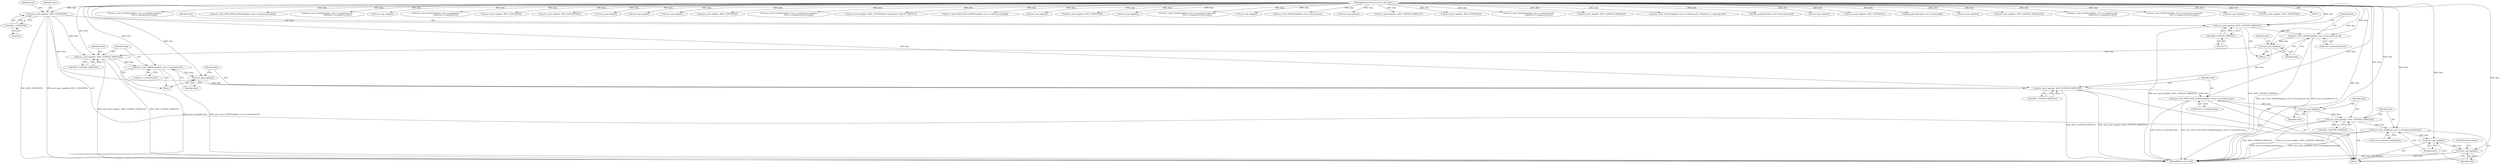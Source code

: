digraph "1_samba_530d50a1abdcdf4d1775652d4c456c1274d83d8d_1@API" {
"1000551" [label="(Call,asn1_write_LDAPString(data, tree->u.extended.rule_id))"];
"1000547" [label="(Call,asn1_push_tag(data, ASN1_CONTEXT_SIMPLE(1)))"];
"1000534" [label="(Call,asn1_push_tag(data, ASN1_CONTEXT(9)))"];
"1000108" [label="(MethodParameterIn,struct asn1_data *data)"];
"1000536" [label="(Call,ASN1_CONTEXT(9))"];
"1000549" [label="(Call,ASN1_CONTEXT_SIMPLE(1))"];
"1000560" [label="(Call,asn1_pop_tag(data))"];
"1000571" [label="(Call,asn1_push_tag(data, ASN1_CONTEXT_SIMPLE(2)))"];
"1000575" [label="(Call,asn1_write_LDAPString(data, tree->u.extended.attr))"];
"1000584" [label="(Call,asn1_pop_tag(data))"];
"1000586" [label="(Call,asn1_push_tag(data, ASN1_CONTEXT_SIMPLE(3)))"];
"1000590" [label="(Call,asn1_write_DATA_BLOB_LDAPString(data, &tree->u.extended.value))"];
"1000600" [label="(Call,asn1_pop_tag(data))"];
"1000602" [label="(Call,asn1_push_tag(data, ASN1_CONTEXT_SIMPLE(4)))"];
"1000606" [label="(Call,asn1_write_uint8(data, tree->u.extended.dnAttributes))"];
"1000615" [label="(Call,asn1_pop_tag(data))"];
"1000617" [label="(Call,asn1_pop_tag(data))"];
"1000560" [label="(Call,asn1_pop_tag(data))"];
"1000209" [label="(Call,asn1_write_OctetString(data, tree->u.equality.value.data,\n                                     tree->u.equality.value.length))"];
"1000116" [label="(Block,)"];
"1000294" [label="(Call,asn1_write_DATA_BLOB_LDAPString(data, tree->u.substring.chunks[i]))"];
"1000493" [label="(Call,asn1_write_OctetString(data, tree->u.comparison.attr,\n                                     strlen(tree->u.comparison.attr)))"];
"1000570" [label="(Block,)"];
"1000576" [label="(Identifier,data)"];
"1000464" [label="(Call,asn1_pop_tag(data))"];
"1000601" [label="(Identifier,data)"];
"1000192" [label="(Call,asn1_write_OctetString(data, tree->u.equality.attr,\n                                     strlen(tree->u.equality.attr)))"];
"1000378" [label="(Call,asn1_push_tag(data, ASN1_CONTEXT(5)))"];
"1000254" [label="(Call,asn1_push_tag(data, ASN1_SEQUENCE(0)))"];
"1000575" [label="(Call,asn1_write_LDAPString(data, tree->u.extended.attr))"];
"1000535" [label="(Identifier,data)"];
"1000372" [label="(Call,asn1_pop_tag(data))"];
"1000585" [label="(Identifier,data)"];
"1000592" [label="(Call,&tree->u.extended.value)"];
"1000584" [label="(Call,asn1_pop_tag(data))"];
"1000618" [label="(Identifier,data)"];
"1000573" [label="(Call,ASN1_CONTEXT_SIMPLE(2))"];
"1000600" [label="(Call,asn1_pop_tag(data))"];
"1000542" [label="(Identifier,tree)"];
"1000184" [label="(Call,asn1_pop_tag(data))"];
"1000608" [label="(Call,tree->u.extended.dnAttributes)"];
"1000536" [label="(Call,ASN1_CONTEXT(9))"];
"1000368" [label="(Call,asn1_pop_tag(data))"];
"1000166" [label="(Call,asn1_push_tag(data, ASN1_CONTEXT(2)))"];
"1000399" [label="(Call,asn1_write_OctetString(data, tree->u.comparison.value.data,\n                                     tree->u.comparison.value.length))"];
"1000552" [label="(Identifier,data)"];
"1000119" [label="(Call,asn1_push_tag(data, ASN1_CONTEXT(tree->operation==LDB_OP_AND?0:1)))"];
"1000591" [label="(Identifier,data)"];
"1000534" [label="(Call,asn1_push_tag(data, ASN1_CONTEXT(9)))"];
"1000357" [label="(Call,asn1_write_DATA_BLOB_LDAPString(data, tree->u.substring.chunks[i]))"];
"1000537" [label="(Literal,9)"];
"1000162" [label="(Call,asn1_pop_tag(data))"];
"1000604" [label="(Call,ASN1_CONTEXT_SIMPLE(4))"];
"1000489" [label="(Call,asn1_push_tag(data, ASN1_CONTEXT(8)))"];
"1000606" [label="(Call,asn1_write_uint8(data, tree->u.extended.dnAttributes))"];
"1000547" [label="(Call,asn1_push_tag(data, ASN1_CONTEXT_SIMPLE(1)))"];
"1000108" [label="(MethodParameterIn,struct asn1_data *data)"];
"1000419" [label="(Call,asn1_pop_tag(data))"];
"1000510" [label="(Call,asn1_write_OctetString(data, tree->u.comparison.value.data,\n                                     tree->u.comparison.value.length))"];
"1000615" [label="(Call,asn1_pop_tag(data))"];
"1000229" [label="(Call,asn1_pop_tag(data))"];
"1000550" [label="(Literal,1)"];
"1000588" [label="(Call,ASN1_CONTEXT_SIMPLE(3))"];
"1000472" [label="(Call,asn1_write_LDAPString(data, tree->u.present.attr))"];
"1000374" [label="(Call,asn1_pop_tag(data))"];
"1000571" [label="(Call,asn1_push_tag(data, ASN1_CONTEXT_SIMPLE(2)))"];
"1000468" [label="(Call,asn1_push_tag(data, ASN1_CONTEXT_SIMPLE(7)))"];
"1000566" [label="(Identifier,tree)"];
"1000577" [label="(Call,tree->u.extended.attr)"];
"1000587" [label="(Identifier,data)"];
"1000548" [label="(Identifier,data)"];
"1000233" [label="(Call,asn1_push_tag(data, ASN1_CONTEXT(4)))"];
"1000382" [label="(Call,asn1_write_OctetString(data, tree->u.comparison.attr,\n                                     strlen(tree->u.comparison.attr)))"];
"1000590" [label="(Call,asn1_write_DATA_BLOB_LDAPString(data, &tree->u.extended.value))"];
"1000546" [label="(Block,)"];
"1000290" [label="(Call,asn1_push_tag(data, ASN1_CONTEXT_SIMPLE(0)))"];
"1000619" [label="(ControlStructure,break;)"];
"1000616" [label="(Identifier,data)"];
"1000553" [label="(Call,tree->u.extended.rule_id)"];
"1000237" [label="(Call,asn1_write_OctetString(data, tree->u.substring.attr, strlen(tree->u.substring.attr)))"];
"1000148" [label="(Call,ldap_push_filter(data, tree->u.list.elements[i]))"];
"1000551" [label="(Call,asn1_write_LDAPString(data, tree->u.extended.rule_id))"];
"1000607" [label="(Identifier,data)"];
"1000530" [label="(Call,asn1_pop_tag(data))"];
"1000617" [label="(Call,asn1_pop_tag(data))"];
"1000561" [label="(Identifier,data)"];
"1000572" [label="(Identifier,data)"];
"1000188" [label="(Call,asn1_push_tag(data, ASN1_CONTEXT(3)))"];
"1000549" [label="(Call,ASN1_CONTEXT_SIMPLE(1))"];
"1000172" [label="(Call,ldap_push_filter(data, tree->u.isnot.child))"];
"1000305" [label="(Call,asn1_pop_tag(data))"];
"1000353" [label="(Call,asn1_push_tag(data, ASN1_CONTEXT_SIMPLE(ctx)))"];
"1000586" [label="(Call,asn1_push_tag(data, ASN1_CONTEXT_SIMPLE(3)))"];
"1000427" [label="(Call,asn1_write_OctetString(data, tree->u.comparison.attr,\n                                     strlen(tree->u.comparison.attr)))"];
"1000444" [label="(Call,asn1_write_OctetString(data, tree->u.comparison.value.data,\n                                     tree->u.comparison.value.length))"];
"1000628" [label="(MethodReturn,static bool)"];
"1000481" [label="(Call,asn1_pop_tag(data))"];
"1000602" [label="(Call,asn1_push_tag(data, ASN1_CONTEXT_SIMPLE(4)))"];
"1000423" [label="(Call,asn1_push_tag(data, ASN1_CONTEXT(6)))"];
"1000603" [label="(Identifier,data)"];
"1000551" -> "1000546"  [label="AST: "];
"1000551" -> "1000553"  [label="CFG: "];
"1000552" -> "1000551"  [label="AST: "];
"1000553" -> "1000551"  [label="AST: "];
"1000561" -> "1000551"  [label="CFG: "];
"1000551" -> "1000628"  [label="DDG: tree->u.extended.rule_id"];
"1000551" -> "1000628"  [label="DDG: asn1_write_LDAPString(data, tree->u.extended.rule_id)"];
"1000547" -> "1000551"  [label="DDG: data"];
"1000108" -> "1000551"  [label="DDG: data"];
"1000551" -> "1000560"  [label="DDG: data"];
"1000547" -> "1000546"  [label="AST: "];
"1000547" -> "1000549"  [label="CFG: "];
"1000548" -> "1000547"  [label="AST: "];
"1000549" -> "1000547"  [label="AST: "];
"1000552" -> "1000547"  [label="CFG: "];
"1000547" -> "1000628"  [label="DDG: asn1_push_tag(data, ASN1_CONTEXT_SIMPLE(1))"];
"1000547" -> "1000628"  [label="DDG: ASN1_CONTEXT_SIMPLE(1)"];
"1000534" -> "1000547"  [label="DDG: data"];
"1000108" -> "1000547"  [label="DDG: data"];
"1000549" -> "1000547"  [label="DDG: 1"];
"1000534" -> "1000116"  [label="AST: "];
"1000534" -> "1000536"  [label="CFG: "];
"1000535" -> "1000534"  [label="AST: "];
"1000536" -> "1000534"  [label="AST: "];
"1000542" -> "1000534"  [label="CFG: "];
"1000534" -> "1000628"  [label="DDG: asn1_push_tag(data, ASN1_CONTEXT(9))"];
"1000534" -> "1000628"  [label="DDG: ASN1_CONTEXT(9)"];
"1000108" -> "1000534"  [label="DDG: data"];
"1000536" -> "1000534"  [label="DDG: 9"];
"1000534" -> "1000571"  [label="DDG: data"];
"1000534" -> "1000586"  [label="DDG: data"];
"1000108" -> "1000107"  [label="AST: "];
"1000108" -> "1000628"  [label="DDG: data"];
"1000108" -> "1000119"  [label="DDG: data"];
"1000108" -> "1000148"  [label="DDG: data"];
"1000108" -> "1000162"  [label="DDG: data"];
"1000108" -> "1000166"  [label="DDG: data"];
"1000108" -> "1000172"  [label="DDG: data"];
"1000108" -> "1000184"  [label="DDG: data"];
"1000108" -> "1000188"  [label="DDG: data"];
"1000108" -> "1000192"  [label="DDG: data"];
"1000108" -> "1000209"  [label="DDG: data"];
"1000108" -> "1000229"  [label="DDG: data"];
"1000108" -> "1000233"  [label="DDG: data"];
"1000108" -> "1000237"  [label="DDG: data"];
"1000108" -> "1000254"  [label="DDG: data"];
"1000108" -> "1000290"  [label="DDG: data"];
"1000108" -> "1000294"  [label="DDG: data"];
"1000108" -> "1000305"  [label="DDG: data"];
"1000108" -> "1000353"  [label="DDG: data"];
"1000108" -> "1000357"  [label="DDG: data"];
"1000108" -> "1000368"  [label="DDG: data"];
"1000108" -> "1000372"  [label="DDG: data"];
"1000108" -> "1000374"  [label="DDG: data"];
"1000108" -> "1000378"  [label="DDG: data"];
"1000108" -> "1000382"  [label="DDG: data"];
"1000108" -> "1000399"  [label="DDG: data"];
"1000108" -> "1000419"  [label="DDG: data"];
"1000108" -> "1000423"  [label="DDG: data"];
"1000108" -> "1000427"  [label="DDG: data"];
"1000108" -> "1000444"  [label="DDG: data"];
"1000108" -> "1000464"  [label="DDG: data"];
"1000108" -> "1000468"  [label="DDG: data"];
"1000108" -> "1000472"  [label="DDG: data"];
"1000108" -> "1000481"  [label="DDG: data"];
"1000108" -> "1000489"  [label="DDG: data"];
"1000108" -> "1000493"  [label="DDG: data"];
"1000108" -> "1000510"  [label="DDG: data"];
"1000108" -> "1000530"  [label="DDG: data"];
"1000108" -> "1000560"  [label="DDG: data"];
"1000108" -> "1000571"  [label="DDG: data"];
"1000108" -> "1000575"  [label="DDG: data"];
"1000108" -> "1000584"  [label="DDG: data"];
"1000108" -> "1000586"  [label="DDG: data"];
"1000108" -> "1000590"  [label="DDG: data"];
"1000108" -> "1000600"  [label="DDG: data"];
"1000108" -> "1000602"  [label="DDG: data"];
"1000108" -> "1000606"  [label="DDG: data"];
"1000108" -> "1000615"  [label="DDG: data"];
"1000108" -> "1000617"  [label="DDG: data"];
"1000536" -> "1000537"  [label="CFG: "];
"1000537" -> "1000536"  [label="AST: "];
"1000549" -> "1000550"  [label="CFG: "];
"1000550" -> "1000549"  [label="AST: "];
"1000560" -> "1000546"  [label="AST: "];
"1000560" -> "1000561"  [label="CFG: "];
"1000561" -> "1000560"  [label="AST: "];
"1000566" -> "1000560"  [label="CFG: "];
"1000560" -> "1000571"  [label="DDG: data"];
"1000560" -> "1000586"  [label="DDG: data"];
"1000571" -> "1000570"  [label="AST: "];
"1000571" -> "1000573"  [label="CFG: "];
"1000572" -> "1000571"  [label="AST: "];
"1000573" -> "1000571"  [label="AST: "];
"1000576" -> "1000571"  [label="CFG: "];
"1000571" -> "1000628"  [label="DDG: asn1_push_tag(data, ASN1_CONTEXT_SIMPLE(2))"];
"1000571" -> "1000628"  [label="DDG: ASN1_CONTEXT_SIMPLE(2)"];
"1000573" -> "1000571"  [label="DDG: 2"];
"1000571" -> "1000575"  [label="DDG: data"];
"1000575" -> "1000570"  [label="AST: "];
"1000575" -> "1000577"  [label="CFG: "];
"1000576" -> "1000575"  [label="AST: "];
"1000577" -> "1000575"  [label="AST: "];
"1000585" -> "1000575"  [label="CFG: "];
"1000575" -> "1000628"  [label="DDG: asn1_write_LDAPString(data, tree->u.extended.attr)"];
"1000575" -> "1000628"  [label="DDG: tree->u.extended.attr"];
"1000575" -> "1000584"  [label="DDG: data"];
"1000584" -> "1000570"  [label="AST: "];
"1000584" -> "1000585"  [label="CFG: "];
"1000585" -> "1000584"  [label="AST: "];
"1000587" -> "1000584"  [label="CFG: "];
"1000584" -> "1000586"  [label="DDG: data"];
"1000586" -> "1000116"  [label="AST: "];
"1000586" -> "1000588"  [label="CFG: "];
"1000587" -> "1000586"  [label="AST: "];
"1000588" -> "1000586"  [label="AST: "];
"1000591" -> "1000586"  [label="CFG: "];
"1000586" -> "1000628"  [label="DDG: ASN1_CONTEXT_SIMPLE(3)"];
"1000586" -> "1000628"  [label="DDG: asn1_push_tag(data, ASN1_CONTEXT_SIMPLE(3))"];
"1000588" -> "1000586"  [label="DDG: 3"];
"1000586" -> "1000590"  [label="DDG: data"];
"1000590" -> "1000116"  [label="AST: "];
"1000590" -> "1000592"  [label="CFG: "];
"1000591" -> "1000590"  [label="AST: "];
"1000592" -> "1000590"  [label="AST: "];
"1000601" -> "1000590"  [label="CFG: "];
"1000590" -> "1000628"  [label="DDG: asn1_write_DATA_BLOB_LDAPString(data, &tree->u.extended.value)"];
"1000590" -> "1000628"  [label="DDG: &tree->u.extended.value"];
"1000590" -> "1000600"  [label="DDG: data"];
"1000600" -> "1000116"  [label="AST: "];
"1000600" -> "1000601"  [label="CFG: "];
"1000601" -> "1000600"  [label="AST: "];
"1000603" -> "1000600"  [label="CFG: "];
"1000600" -> "1000602"  [label="DDG: data"];
"1000602" -> "1000116"  [label="AST: "];
"1000602" -> "1000604"  [label="CFG: "];
"1000603" -> "1000602"  [label="AST: "];
"1000604" -> "1000602"  [label="AST: "];
"1000607" -> "1000602"  [label="CFG: "];
"1000602" -> "1000628"  [label="DDG: asn1_push_tag(data, ASN1_CONTEXT_SIMPLE(4))"];
"1000602" -> "1000628"  [label="DDG: ASN1_CONTEXT_SIMPLE(4)"];
"1000604" -> "1000602"  [label="DDG: 4"];
"1000602" -> "1000606"  [label="DDG: data"];
"1000606" -> "1000116"  [label="AST: "];
"1000606" -> "1000608"  [label="CFG: "];
"1000607" -> "1000606"  [label="AST: "];
"1000608" -> "1000606"  [label="AST: "];
"1000616" -> "1000606"  [label="CFG: "];
"1000606" -> "1000628"  [label="DDG: tree->u.extended.dnAttributes"];
"1000606" -> "1000628"  [label="DDG: asn1_write_uint8(data, tree->u.extended.dnAttributes)"];
"1000606" -> "1000615"  [label="DDG: data"];
"1000615" -> "1000116"  [label="AST: "];
"1000615" -> "1000616"  [label="CFG: "];
"1000616" -> "1000615"  [label="AST: "];
"1000618" -> "1000615"  [label="CFG: "];
"1000615" -> "1000617"  [label="DDG: data"];
"1000617" -> "1000116"  [label="AST: "];
"1000617" -> "1000618"  [label="CFG: "];
"1000618" -> "1000617"  [label="AST: "];
"1000619" -> "1000617"  [label="CFG: "];
"1000617" -> "1000628"  [label="DDG: data"];
"1000617" -> "1000628"  [label="DDG: asn1_pop_tag(data)"];
}

